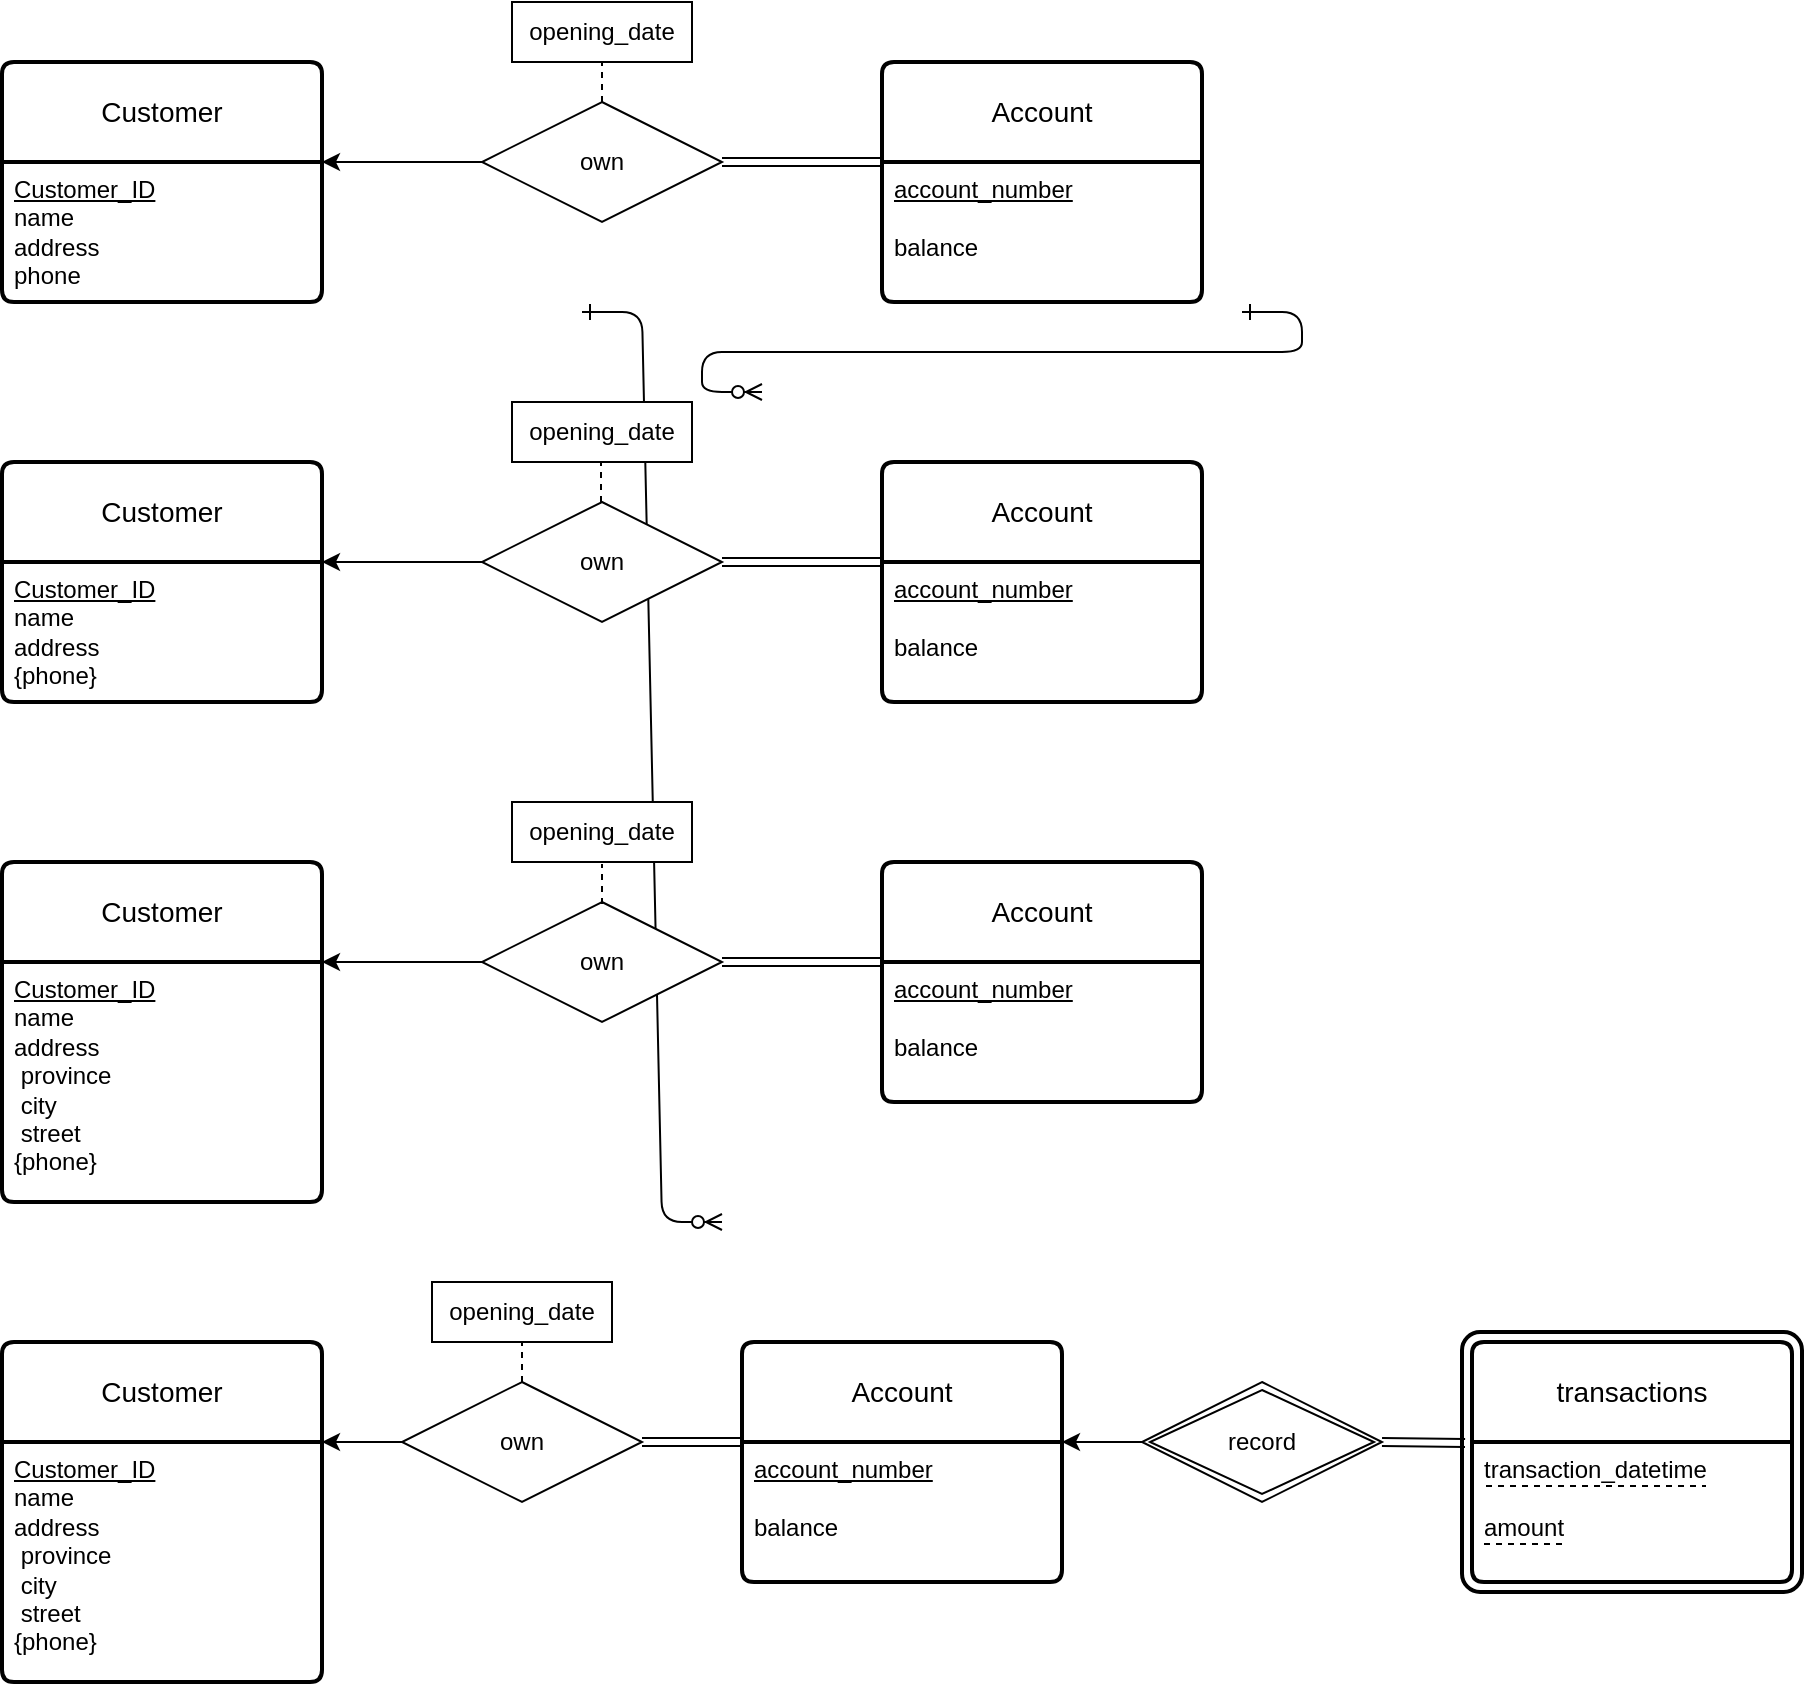 <mxfile version="21.2.1" type="github">
  <diagram id="R2lEEEUBdFMjLlhIrx00" name="Page-1">
    <mxGraphModel dx="954" dy="616" grid="1" gridSize="10" guides="1" tooltips="1" connect="1" arrows="1" fold="1" page="1" pageScale="1" pageWidth="850" pageHeight="1100" math="0" shadow="0" extFonts="Permanent Marker^https://fonts.googleapis.com/css?family=Permanent+Marker">
      <root>
        <mxCell id="0" />
        <mxCell id="1" parent="0" />
        <mxCell id="C-vyLk0tnHw3VtMMgP7b-1" value="" style="edgeStyle=entityRelationEdgeStyle;endArrow=ERzeroToMany;startArrow=ERone;endFill=1;startFill=0;" parent="1" target="C-vyLk0tnHw3VtMMgP7b-6" edge="1">
          <mxGeometry width="100" height="100" relative="1" as="geometry">
            <mxPoint x="370" y="165" as="sourcePoint" />
            <mxPoint x="440" y="620" as="targetPoint" />
          </mxGeometry>
        </mxCell>
        <mxCell id="C-vyLk0tnHw3VtMMgP7b-12" value="" style="edgeStyle=entityRelationEdgeStyle;endArrow=ERzeroToMany;startArrow=ERone;endFill=1;startFill=0;" parent="1" target="C-vyLk0tnHw3VtMMgP7b-17" edge="1">
          <mxGeometry width="100" height="100" relative="1" as="geometry">
            <mxPoint x="700" y="165" as="sourcePoint" />
            <mxPoint x="460" y="205" as="targetPoint" />
          </mxGeometry>
        </mxCell>
        <mxCell id="LDV9NzvKZxMX1g5QQRBX-12" value="Customer" style="swimlane;childLayout=stackLayout;horizontal=1;startSize=50;horizontalStack=0;rounded=1;fontSize=14;fontStyle=0;strokeWidth=2;resizeParent=0;resizeLast=1;shadow=0;dashed=0;align=center;arcSize=4;whiteSpace=wrap;html=1;" vertex="1" parent="1">
          <mxGeometry x="80" y="40" width="160" height="120" as="geometry" />
        </mxCell>
        <mxCell id="LDV9NzvKZxMX1g5QQRBX-13" value="&lt;u&gt;Customer_ID&lt;br&gt;&lt;/u&gt;name&lt;br&gt;address&lt;br&gt;phone" style="align=left;strokeColor=none;fillColor=none;spacingLeft=4;fontSize=12;verticalAlign=top;resizable=0;rotatable=0;part=1;html=1;" vertex="1" parent="LDV9NzvKZxMX1g5QQRBX-12">
          <mxGeometry y="50" width="160" height="70" as="geometry" />
        </mxCell>
        <mxCell id="LDV9NzvKZxMX1g5QQRBX-14" value="Account" style="swimlane;childLayout=stackLayout;horizontal=1;startSize=50;horizontalStack=0;rounded=1;fontSize=14;fontStyle=0;strokeWidth=2;resizeParent=0;resizeLast=1;shadow=0;dashed=0;align=center;arcSize=4;whiteSpace=wrap;html=1;" vertex="1" parent="1">
          <mxGeometry x="520" y="40" width="160" height="120" as="geometry" />
        </mxCell>
        <mxCell id="LDV9NzvKZxMX1g5QQRBX-15" value="&lt;u&gt;account_number&lt;br&gt;&lt;/u&gt;&lt;br&gt;balance" style="align=left;strokeColor=none;fillColor=none;spacingLeft=4;fontSize=12;verticalAlign=top;resizable=0;rotatable=0;part=1;html=1;" vertex="1" parent="LDV9NzvKZxMX1g5QQRBX-14">
          <mxGeometry y="50" width="160" height="70" as="geometry" />
        </mxCell>
        <mxCell id="LDV9NzvKZxMX1g5QQRBX-16" value="own" style="shape=rhombus;perimeter=rhombusPerimeter;whiteSpace=wrap;html=1;align=center;" vertex="1" parent="1">
          <mxGeometry x="320" y="60" width="120" height="60" as="geometry" />
        </mxCell>
        <mxCell id="LDV9NzvKZxMX1g5QQRBX-17" value="" style="endArrow=none;html=1;rounded=0;shape=link;exitX=1;exitY=0.5;exitDx=0;exitDy=0;entryX=0;entryY=0;entryDx=0;entryDy=0;" edge="1" parent="1" source="LDV9NzvKZxMX1g5QQRBX-16" target="LDV9NzvKZxMX1g5QQRBX-15">
          <mxGeometry relative="1" as="geometry">
            <mxPoint x="440" y="100" as="sourcePoint" />
            <mxPoint x="520" y="100" as="targetPoint" />
          </mxGeometry>
        </mxCell>
        <mxCell id="LDV9NzvKZxMX1g5QQRBX-18" value="" style="endArrow=classic;html=1;rounded=0;endFill=1;entryX=1;entryY=0;entryDx=0;entryDy=0;exitX=0;exitY=0.5;exitDx=0;exitDy=0;" edge="1" parent="1" source="LDV9NzvKZxMX1g5QQRBX-16" target="LDV9NzvKZxMX1g5QQRBX-13">
          <mxGeometry relative="1" as="geometry">
            <mxPoint x="250" y="140" as="sourcePoint" />
            <mxPoint x="320" y="100" as="targetPoint" />
            <Array as="points" />
          </mxGeometry>
        </mxCell>
        <mxCell id="LDV9NzvKZxMX1g5QQRBX-19" value="Customer" style="swimlane;childLayout=stackLayout;horizontal=1;startSize=50;horizontalStack=0;rounded=1;fontSize=14;fontStyle=0;strokeWidth=2;resizeParent=0;resizeLast=1;shadow=0;dashed=0;align=center;arcSize=4;whiteSpace=wrap;html=1;" vertex="1" parent="1">
          <mxGeometry x="80" y="240" width="160" height="120" as="geometry" />
        </mxCell>
        <mxCell id="LDV9NzvKZxMX1g5QQRBX-20" value="&lt;u&gt;Customer_ID&lt;br&gt;&lt;/u&gt;name&lt;br&gt;address&lt;br&gt;{phone}" style="align=left;strokeColor=none;fillColor=none;spacingLeft=4;fontSize=12;verticalAlign=top;resizable=0;rotatable=0;part=1;html=1;" vertex="1" parent="LDV9NzvKZxMX1g5QQRBX-19">
          <mxGeometry y="50" width="160" height="70" as="geometry" />
        </mxCell>
        <mxCell id="LDV9NzvKZxMX1g5QQRBX-21" value="Account" style="swimlane;childLayout=stackLayout;horizontal=1;startSize=50;horizontalStack=0;rounded=1;fontSize=14;fontStyle=0;strokeWidth=2;resizeParent=0;resizeLast=1;shadow=0;dashed=0;align=center;arcSize=4;whiteSpace=wrap;html=1;" vertex="1" parent="1">
          <mxGeometry x="520" y="240" width="160" height="120" as="geometry" />
        </mxCell>
        <mxCell id="LDV9NzvKZxMX1g5QQRBX-22" value="&lt;u&gt;account_number&lt;br&gt;&lt;/u&gt;&lt;br&gt;balance" style="align=left;strokeColor=none;fillColor=none;spacingLeft=4;fontSize=12;verticalAlign=top;resizable=0;rotatable=0;part=1;html=1;" vertex="1" parent="LDV9NzvKZxMX1g5QQRBX-21">
          <mxGeometry y="50" width="160" height="70" as="geometry" />
        </mxCell>
        <mxCell id="LDV9NzvKZxMX1g5QQRBX-23" value="own" style="shape=rhombus;perimeter=rhombusPerimeter;whiteSpace=wrap;html=1;align=center;" vertex="1" parent="1">
          <mxGeometry x="320" y="260" width="120" height="60" as="geometry" />
        </mxCell>
        <mxCell id="LDV9NzvKZxMX1g5QQRBX-24" value="" style="endArrow=none;html=1;rounded=0;shape=link;exitX=1;exitY=0.5;exitDx=0;exitDy=0;entryX=0;entryY=0;entryDx=0;entryDy=0;" edge="1" parent="1" source="LDV9NzvKZxMX1g5QQRBX-23" target="LDV9NzvKZxMX1g5QQRBX-22">
          <mxGeometry relative="1" as="geometry">
            <mxPoint x="440" y="300" as="sourcePoint" />
            <mxPoint x="520" y="300" as="targetPoint" />
          </mxGeometry>
        </mxCell>
        <mxCell id="LDV9NzvKZxMX1g5QQRBX-25" value="" style="endArrow=classic;html=1;rounded=0;endFill=1;entryX=1;entryY=0;entryDx=0;entryDy=0;exitX=0;exitY=0.5;exitDx=0;exitDy=0;" edge="1" parent="1" source="LDV9NzvKZxMX1g5QQRBX-23" target="LDV9NzvKZxMX1g5QQRBX-20">
          <mxGeometry relative="1" as="geometry">
            <mxPoint x="250" y="340" as="sourcePoint" />
            <mxPoint x="320" y="300" as="targetPoint" />
            <Array as="points" />
          </mxGeometry>
        </mxCell>
        <mxCell id="LDV9NzvKZxMX1g5QQRBX-26" value="Customer" style="swimlane;childLayout=stackLayout;horizontal=1;startSize=50;horizontalStack=0;rounded=1;fontSize=14;fontStyle=0;strokeWidth=2;resizeParent=0;resizeLast=1;shadow=0;dashed=0;align=center;arcSize=4;whiteSpace=wrap;html=1;" vertex="1" parent="1">
          <mxGeometry x="80" y="440" width="160" height="170" as="geometry" />
        </mxCell>
        <mxCell id="LDV9NzvKZxMX1g5QQRBX-27" value="&lt;u&gt;Customer_ID&lt;br&gt;&lt;/u&gt;name&lt;br&gt;address&lt;br&gt;&lt;span style=&quot;white-space: pre;&quot;&gt;	&lt;/span&gt;province&lt;br&gt;&lt;span style=&quot;white-space: pre;&quot;&gt;	&lt;/span&gt;city&lt;br&gt;&lt;span style=&quot;white-space: pre;&quot;&gt;	&lt;/span&gt;street&lt;br&gt;{phone}" style="align=left;strokeColor=none;fillColor=none;spacingLeft=4;fontSize=12;verticalAlign=top;resizable=0;rotatable=0;part=1;html=1;" vertex="1" parent="LDV9NzvKZxMX1g5QQRBX-26">
          <mxGeometry y="50" width="160" height="120" as="geometry" />
        </mxCell>
        <mxCell id="LDV9NzvKZxMX1g5QQRBX-28" value="Account" style="swimlane;childLayout=stackLayout;horizontal=1;startSize=50;horizontalStack=0;rounded=1;fontSize=14;fontStyle=0;strokeWidth=2;resizeParent=0;resizeLast=1;shadow=0;dashed=0;align=center;arcSize=4;whiteSpace=wrap;html=1;" vertex="1" parent="1">
          <mxGeometry x="520" y="440" width="160" height="120" as="geometry" />
        </mxCell>
        <mxCell id="LDV9NzvKZxMX1g5QQRBX-29" value="&lt;u&gt;account_number&lt;br&gt;&lt;/u&gt;&lt;br&gt;balance" style="align=left;strokeColor=none;fillColor=none;spacingLeft=4;fontSize=12;verticalAlign=top;resizable=0;rotatable=0;part=1;html=1;" vertex="1" parent="LDV9NzvKZxMX1g5QQRBX-28">
          <mxGeometry y="50" width="160" height="70" as="geometry" />
        </mxCell>
        <mxCell id="LDV9NzvKZxMX1g5QQRBX-30" value="own" style="shape=rhombus;perimeter=rhombusPerimeter;whiteSpace=wrap;html=1;align=center;" vertex="1" parent="1">
          <mxGeometry x="320" y="460" width="120" height="60" as="geometry" />
        </mxCell>
        <mxCell id="LDV9NzvKZxMX1g5QQRBX-31" value="" style="endArrow=none;html=1;rounded=0;shape=link;exitX=1;exitY=0.5;exitDx=0;exitDy=0;entryX=0;entryY=0;entryDx=0;entryDy=0;" edge="1" parent="1" source="LDV9NzvKZxMX1g5QQRBX-30" target="LDV9NzvKZxMX1g5QQRBX-29">
          <mxGeometry relative="1" as="geometry">
            <mxPoint x="440" y="500" as="sourcePoint" />
            <mxPoint x="520" y="500" as="targetPoint" />
          </mxGeometry>
        </mxCell>
        <mxCell id="LDV9NzvKZxMX1g5QQRBX-32" value="" style="endArrow=classic;html=1;rounded=0;endFill=1;entryX=1;entryY=0;entryDx=0;entryDy=0;exitX=0;exitY=0.5;exitDx=0;exitDy=0;" edge="1" parent="1" source="LDV9NzvKZxMX1g5QQRBX-30" target="LDV9NzvKZxMX1g5QQRBX-27">
          <mxGeometry relative="1" as="geometry">
            <mxPoint x="250" y="540" as="sourcePoint" />
            <mxPoint x="320" y="500" as="targetPoint" />
            <Array as="points" />
          </mxGeometry>
        </mxCell>
        <mxCell id="LDV9NzvKZxMX1g5QQRBX-35" value="Customer" style="swimlane;childLayout=stackLayout;horizontal=1;startSize=50;horizontalStack=0;rounded=1;fontSize=14;fontStyle=0;strokeWidth=2;resizeParent=0;resizeLast=1;shadow=0;dashed=0;align=center;arcSize=4;whiteSpace=wrap;html=1;" vertex="1" parent="1">
          <mxGeometry x="80" y="680" width="160" height="170" as="geometry" />
        </mxCell>
        <mxCell id="LDV9NzvKZxMX1g5QQRBX-36" value="&lt;u&gt;Customer_ID&lt;br&gt;&lt;/u&gt;name&lt;br&gt;address&lt;br&gt;&lt;span style=&quot;white-space: pre;&quot;&gt;	&lt;/span&gt;province&lt;br&gt;&lt;span style=&quot;white-space: pre;&quot;&gt;	&lt;/span&gt;city&lt;br&gt;&lt;span style=&quot;white-space: pre;&quot;&gt;	&lt;/span&gt;street&lt;br&gt;{phone}" style="align=left;strokeColor=none;fillColor=none;spacingLeft=4;fontSize=12;verticalAlign=top;resizable=0;rotatable=0;part=1;html=1;" vertex="1" parent="LDV9NzvKZxMX1g5QQRBX-35">
          <mxGeometry y="50" width="160" height="120" as="geometry" />
        </mxCell>
        <mxCell id="LDV9NzvKZxMX1g5QQRBX-37" value="Account" style="swimlane;childLayout=stackLayout;horizontal=1;startSize=50;horizontalStack=0;rounded=1;fontSize=14;fontStyle=0;strokeWidth=2;resizeParent=0;resizeLast=1;shadow=0;dashed=0;align=center;arcSize=4;whiteSpace=wrap;html=1;" vertex="1" parent="1">
          <mxGeometry x="450" y="680" width="160" height="120" as="geometry" />
        </mxCell>
        <mxCell id="LDV9NzvKZxMX1g5QQRBX-38" value="&lt;u&gt;account_number&lt;br&gt;&lt;/u&gt;&lt;br&gt;balance" style="align=left;strokeColor=none;fillColor=none;spacingLeft=4;fontSize=12;verticalAlign=top;resizable=0;rotatable=0;part=1;html=1;" vertex="1" parent="LDV9NzvKZxMX1g5QQRBX-37">
          <mxGeometry y="50" width="160" height="70" as="geometry" />
        </mxCell>
        <mxCell id="LDV9NzvKZxMX1g5QQRBX-39" value="own" style="shape=rhombus;perimeter=rhombusPerimeter;whiteSpace=wrap;html=1;align=center;" vertex="1" parent="1">
          <mxGeometry x="280" y="700" width="120" height="60" as="geometry" />
        </mxCell>
        <mxCell id="LDV9NzvKZxMX1g5QQRBX-40" value="" style="endArrow=none;html=1;rounded=0;shape=link;exitX=1;exitY=0.5;exitDx=0;exitDy=0;entryX=0;entryY=0;entryDx=0;entryDy=0;" edge="1" parent="1" source="LDV9NzvKZxMX1g5QQRBX-39" target="LDV9NzvKZxMX1g5QQRBX-38">
          <mxGeometry relative="1" as="geometry">
            <mxPoint x="440" y="740" as="sourcePoint" />
            <mxPoint x="520" y="740" as="targetPoint" />
          </mxGeometry>
        </mxCell>
        <mxCell id="LDV9NzvKZxMX1g5QQRBX-41" value="" style="endArrow=classic;html=1;rounded=0;endFill=1;entryX=1;entryY=0;entryDx=0;entryDy=0;exitX=0;exitY=0.5;exitDx=0;exitDy=0;" edge="1" parent="1" source="LDV9NzvKZxMX1g5QQRBX-39" target="LDV9NzvKZxMX1g5QQRBX-36">
          <mxGeometry relative="1" as="geometry">
            <mxPoint x="250" y="780" as="sourcePoint" />
            <mxPoint x="320" y="740" as="targetPoint" />
            <Array as="points" />
          </mxGeometry>
        </mxCell>
        <mxCell id="LDV9NzvKZxMX1g5QQRBX-49" value="" style="group" vertex="1" connectable="0" parent="1">
          <mxGeometry x="810" y="675" width="170" height="130" as="geometry" />
        </mxCell>
        <mxCell id="LDV9NzvKZxMX1g5QQRBX-44" value="" style="rounded=1;arcSize=7;whiteSpace=wrap;html=1;align=center;strokeWidth=2;container=0;" vertex="1" parent="LDV9NzvKZxMX1g5QQRBX-49">
          <mxGeometry width="170" height="130" as="geometry" />
        </mxCell>
        <mxCell id="LDV9NzvKZxMX1g5QQRBX-42" value="transactions" style="swimlane;childLayout=stackLayout;horizontal=1;startSize=50;horizontalStack=0;rounded=1;fontSize=14;fontStyle=0;strokeWidth=2;resizeParent=0;resizeLast=1;shadow=0;align=center;arcSize=4;whiteSpace=wrap;html=1;container=0;" vertex="1" parent="LDV9NzvKZxMX1g5QQRBX-49">
          <mxGeometry x="5" y="5" width="160" height="120" as="geometry" />
        </mxCell>
        <mxCell id="LDV9NzvKZxMX1g5QQRBX-43" value="transaction_datetime&lt;br&gt;&lt;br&gt;amount" style="align=left;strokeColor=none;fillColor=none;spacingLeft=4;fontSize=12;verticalAlign=top;resizable=0;rotatable=0;part=1;html=1;rounded=0;shadow=0;container=0;" vertex="1" parent="LDV9NzvKZxMX1g5QQRBX-49">
          <mxGeometry x="5" y="55" width="160" height="70" as="geometry" />
        </mxCell>
        <mxCell id="LDV9NzvKZxMX1g5QQRBX-47" value="" style="endArrow=none;html=1;rounded=0;dashed=1;" edge="1" parent="LDV9NzvKZxMX1g5QQRBX-49">
          <mxGeometry relative="1" as="geometry">
            <mxPoint x="12" y="77" as="sourcePoint" />
            <mxPoint x="122" y="77" as="targetPoint" />
            <Array as="points">
              <mxPoint x="82" y="77" />
            </Array>
          </mxGeometry>
        </mxCell>
        <mxCell id="LDV9NzvKZxMX1g5QQRBX-48" value="" style="endArrow=none;html=1;rounded=0;dashed=1;" edge="1" parent="LDV9NzvKZxMX1g5QQRBX-49">
          <mxGeometry relative="1" as="geometry">
            <mxPoint x="11" y="106" as="sourcePoint" />
            <mxPoint x="51" y="106" as="targetPoint" />
          </mxGeometry>
        </mxCell>
        <mxCell id="LDV9NzvKZxMX1g5QQRBX-50" value="record" style="shape=rhombus;double=1;perimeter=rhombusPerimeter;whiteSpace=wrap;html=1;align=center;" vertex="1" parent="1">
          <mxGeometry x="650" y="700" width="120" height="60" as="geometry" />
        </mxCell>
        <mxCell id="LDV9NzvKZxMX1g5QQRBX-51" value="" style="endArrow=none;html=1;rounded=0;exitX=1;exitY=0.5;exitDx=0;exitDy=0;entryX=0.009;entryY=0.427;entryDx=0;entryDy=0;entryPerimeter=0;shape=link;" edge="1" parent="1" source="LDV9NzvKZxMX1g5QQRBX-50" target="LDV9NzvKZxMX1g5QQRBX-44">
          <mxGeometry relative="1" as="geometry">
            <mxPoint x="820" y="729.5" as="sourcePoint" />
            <mxPoint x="980" y="729.5" as="targetPoint" />
          </mxGeometry>
        </mxCell>
        <mxCell id="LDV9NzvKZxMX1g5QQRBX-52" value="" style="endArrow=classic;html=1;rounded=0;exitX=0;exitY=0.5;exitDx=0;exitDy=0;endFill=1;entryX=1;entryY=0;entryDx=0;entryDy=0;" edge="1" parent="1" source="LDV9NzvKZxMX1g5QQRBX-50" target="LDV9NzvKZxMX1g5QQRBX-38">
          <mxGeometry relative="1" as="geometry">
            <mxPoint x="650" y="729.5" as="sourcePoint" />
            <mxPoint x="730" y="770" as="targetPoint" />
          </mxGeometry>
        </mxCell>
        <mxCell id="LDV9NzvKZxMX1g5QQRBX-53" value="opening_date" style="whiteSpace=wrap;html=1;align=center;" vertex="1" parent="1">
          <mxGeometry x="335" y="10" width="90" height="30" as="geometry" />
        </mxCell>
        <mxCell id="LDV9NzvKZxMX1g5QQRBX-54" value="" style="endArrow=none;html=1;rounded=0;entryX=0.5;entryY=1;entryDx=0;entryDy=0;exitX=0.5;exitY=0;exitDx=0;exitDy=0;dashed=1;" edge="1" parent="1" source="LDV9NzvKZxMX1g5QQRBX-16" target="LDV9NzvKZxMX1g5QQRBX-53">
          <mxGeometry relative="1" as="geometry">
            <mxPoint x="310" y="180" as="sourcePoint" />
            <mxPoint x="310" y="120" as="targetPoint" />
          </mxGeometry>
        </mxCell>
        <mxCell id="LDV9NzvKZxMX1g5QQRBX-55" value="opening_date" style="whiteSpace=wrap;html=1;align=center;" vertex="1" parent="1">
          <mxGeometry x="335" y="210" width="90" height="30" as="geometry" />
        </mxCell>
        <mxCell id="LDV9NzvKZxMX1g5QQRBX-56" value="opening_date" style="whiteSpace=wrap;html=1;align=center;" vertex="1" parent="1">
          <mxGeometry x="335" y="410" width="90" height="30" as="geometry" />
        </mxCell>
        <mxCell id="LDV9NzvKZxMX1g5QQRBX-57" value="opening_date" style="whiteSpace=wrap;html=1;align=center;" vertex="1" parent="1">
          <mxGeometry x="295" y="650" width="90" height="30" as="geometry" />
        </mxCell>
        <mxCell id="LDV9NzvKZxMX1g5QQRBX-58" value="" style="endArrow=none;html=1;rounded=0;entryX=0.5;entryY=1;entryDx=0;entryDy=0;exitX=0.5;exitY=0;exitDx=0;exitDy=0;dashed=1;" edge="1" parent="1">
          <mxGeometry relative="1" as="geometry">
            <mxPoint x="379.5" y="260" as="sourcePoint" />
            <mxPoint x="379.5" y="240" as="targetPoint" />
          </mxGeometry>
        </mxCell>
        <mxCell id="LDV9NzvKZxMX1g5QQRBX-60" value="" style="endArrow=none;html=1;rounded=0;entryX=0.5;entryY=1;entryDx=0;entryDy=0;exitX=0.5;exitY=0;exitDx=0;exitDy=0;dashed=1;" edge="1" parent="1">
          <mxGeometry relative="1" as="geometry">
            <mxPoint x="380" y="461" as="sourcePoint" />
            <mxPoint x="380" y="441" as="targetPoint" />
          </mxGeometry>
        </mxCell>
        <mxCell id="LDV9NzvKZxMX1g5QQRBX-61" value="" style="endArrow=none;html=1;rounded=0;entryX=0.5;entryY=1;entryDx=0;entryDy=0;exitX=0.5;exitY=0;exitDx=0;exitDy=0;dashed=1;" edge="1" parent="1">
          <mxGeometry relative="1" as="geometry">
            <mxPoint x="340" y="700" as="sourcePoint" />
            <mxPoint x="340" y="680" as="targetPoint" />
          </mxGeometry>
        </mxCell>
      </root>
    </mxGraphModel>
  </diagram>
</mxfile>

